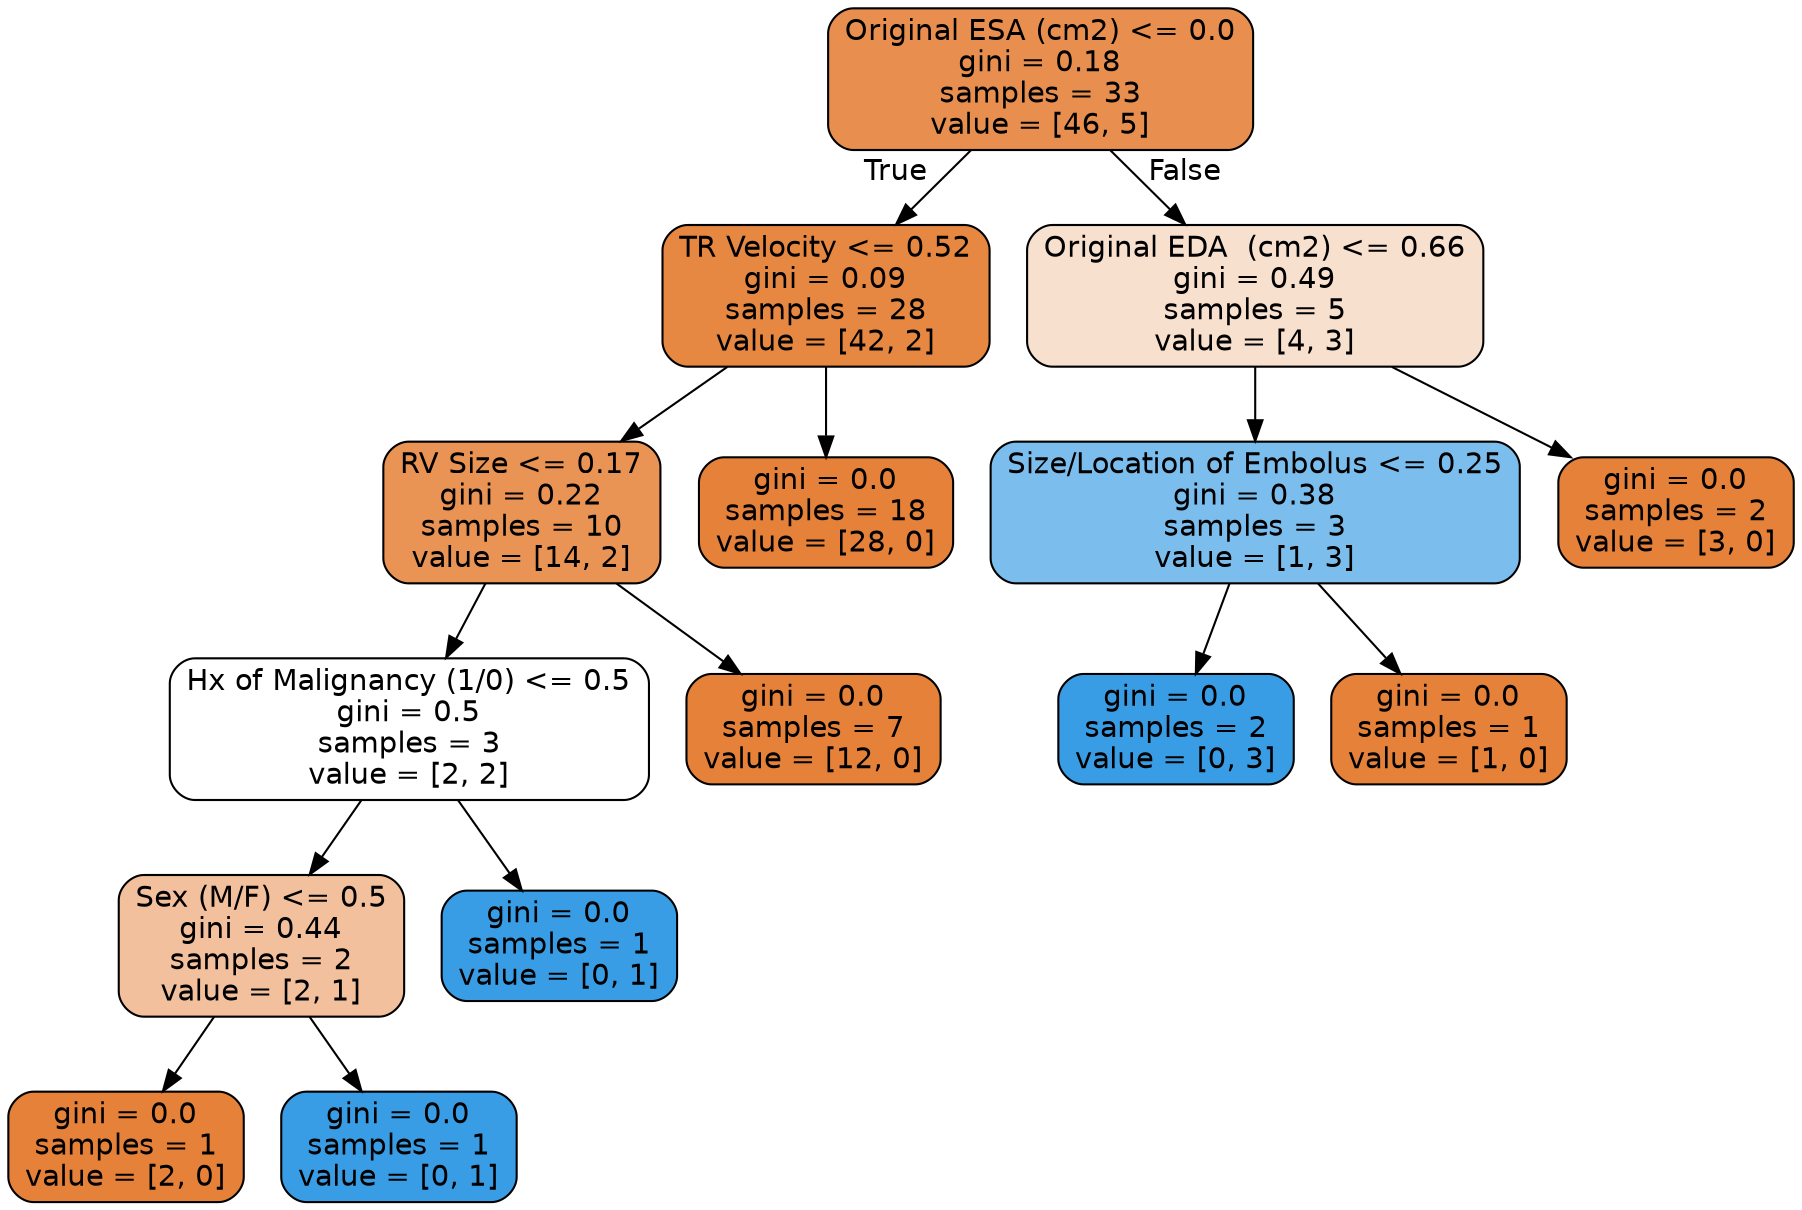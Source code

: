 digraph Tree {
node [shape=box, style="filled, rounded", color="black", fontname=helvetica] ;
edge [fontname=helvetica] ;
0 [label="Original ESA (cm2) <= 0.0\ngini = 0.18\nsamples = 33\nvalue = [46, 5]", fillcolor="#e88f4f"] ;
1 [label="TR Velocity <= 0.52\ngini = 0.09\nsamples = 28\nvalue = [42, 2]", fillcolor="#e68742"] ;
0 -> 1 [labeldistance=2.5, labelangle=45, headlabel="True"] ;
2 [label="RV Size <= 0.17\ngini = 0.22\nsamples = 10\nvalue = [14, 2]", fillcolor="#e99355"] ;
1 -> 2 ;
3 [label="Hx of Malignancy (1/0) <= 0.5\ngini = 0.5\nsamples = 3\nvalue = [2, 2]", fillcolor="#ffffff"] ;
2 -> 3 ;
4 [label="Sex (M/F) <= 0.5\ngini = 0.44\nsamples = 2\nvalue = [2, 1]", fillcolor="#f2c09c"] ;
3 -> 4 ;
5 [label="gini = 0.0\nsamples = 1\nvalue = [2, 0]", fillcolor="#e58139"] ;
4 -> 5 ;
6 [label="gini = 0.0\nsamples = 1\nvalue = [0, 1]", fillcolor="#399de5"] ;
4 -> 6 ;
7 [label="gini = 0.0\nsamples = 1\nvalue = [0, 1]", fillcolor="#399de5"] ;
3 -> 7 ;
8 [label="gini = 0.0\nsamples = 7\nvalue = [12, 0]", fillcolor="#e58139"] ;
2 -> 8 ;
9 [label="gini = 0.0\nsamples = 18\nvalue = [28, 0]", fillcolor="#e58139"] ;
1 -> 9 ;
10 [label="Original EDA  (cm2) <= 0.66\ngini = 0.49\nsamples = 5\nvalue = [4, 3]", fillcolor="#f8e0ce"] ;
0 -> 10 [labeldistance=2.5, labelangle=-45, headlabel="False"] ;
11 [label="Size/Location of Embolus <= 0.25\ngini = 0.38\nsamples = 3\nvalue = [1, 3]", fillcolor="#7bbeee"] ;
10 -> 11 ;
12 [label="gini = 0.0\nsamples = 2\nvalue = [0, 3]", fillcolor="#399de5"] ;
11 -> 12 ;
13 [label="gini = 0.0\nsamples = 1\nvalue = [1, 0]", fillcolor="#e58139"] ;
11 -> 13 ;
14 [label="gini = 0.0\nsamples = 2\nvalue = [3, 0]", fillcolor="#e58139"] ;
10 -> 14 ;
}
